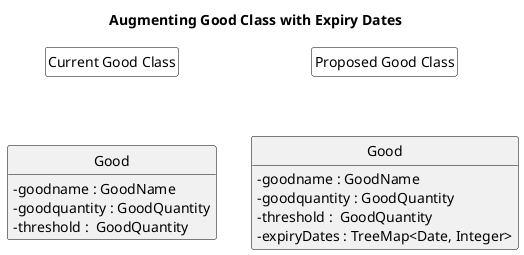 @startuml
'!include style.puml
show members
hide empty members
hide circle

skinparam ClassFontColor #000000
skinparam ClassBorderColor #000000

title Augmenting Good Class with Expiry Dates

skinparam classAttributeIconSize 0
class "Good" as currentGoodClass {
-goodname : GoodName
-goodquantity : GoodQuantity
-threshold :  GoodQuantity
}

class "Good" as proposedGoodClass{
-goodname : GoodName
-goodquantity : GoodQuantity
-threshold :  GoodQuantity
-expiryDates : TreeMap<Date, Integer>
}

class "Current Good Class" as StatePointer0 #FFFFFF
StatePointer0 -[hidden]- currentGoodClass

class "Proposed Good Class" as StatePointer1 #FFFFFF
StatePointer1 -[hidden]- proposedGoodClass


@enduml
